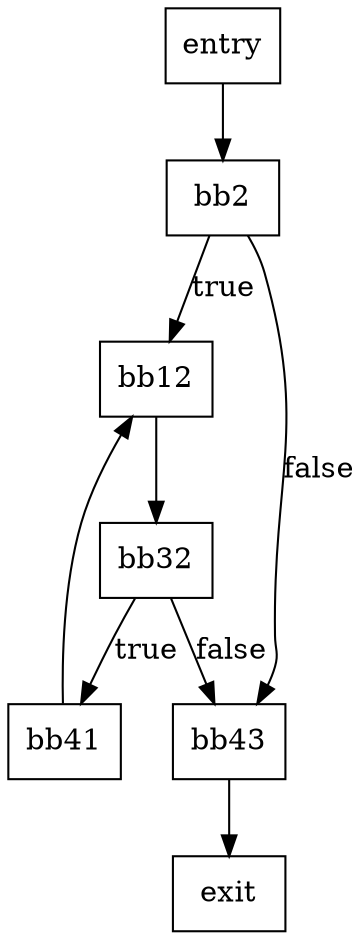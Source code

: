 digraph {
  node [shape=box];
  entry -> bb2;
  bb2 -> bb12 [label="true"];
  bb2 -> bb43 [label="false"];
  bb12 -> bb32;
  bb32 -> bb41 [label="true"];
  bb32 -> bb43 [label="false"];
  bb41 -> bb12;
  bb43 -> exit;
}